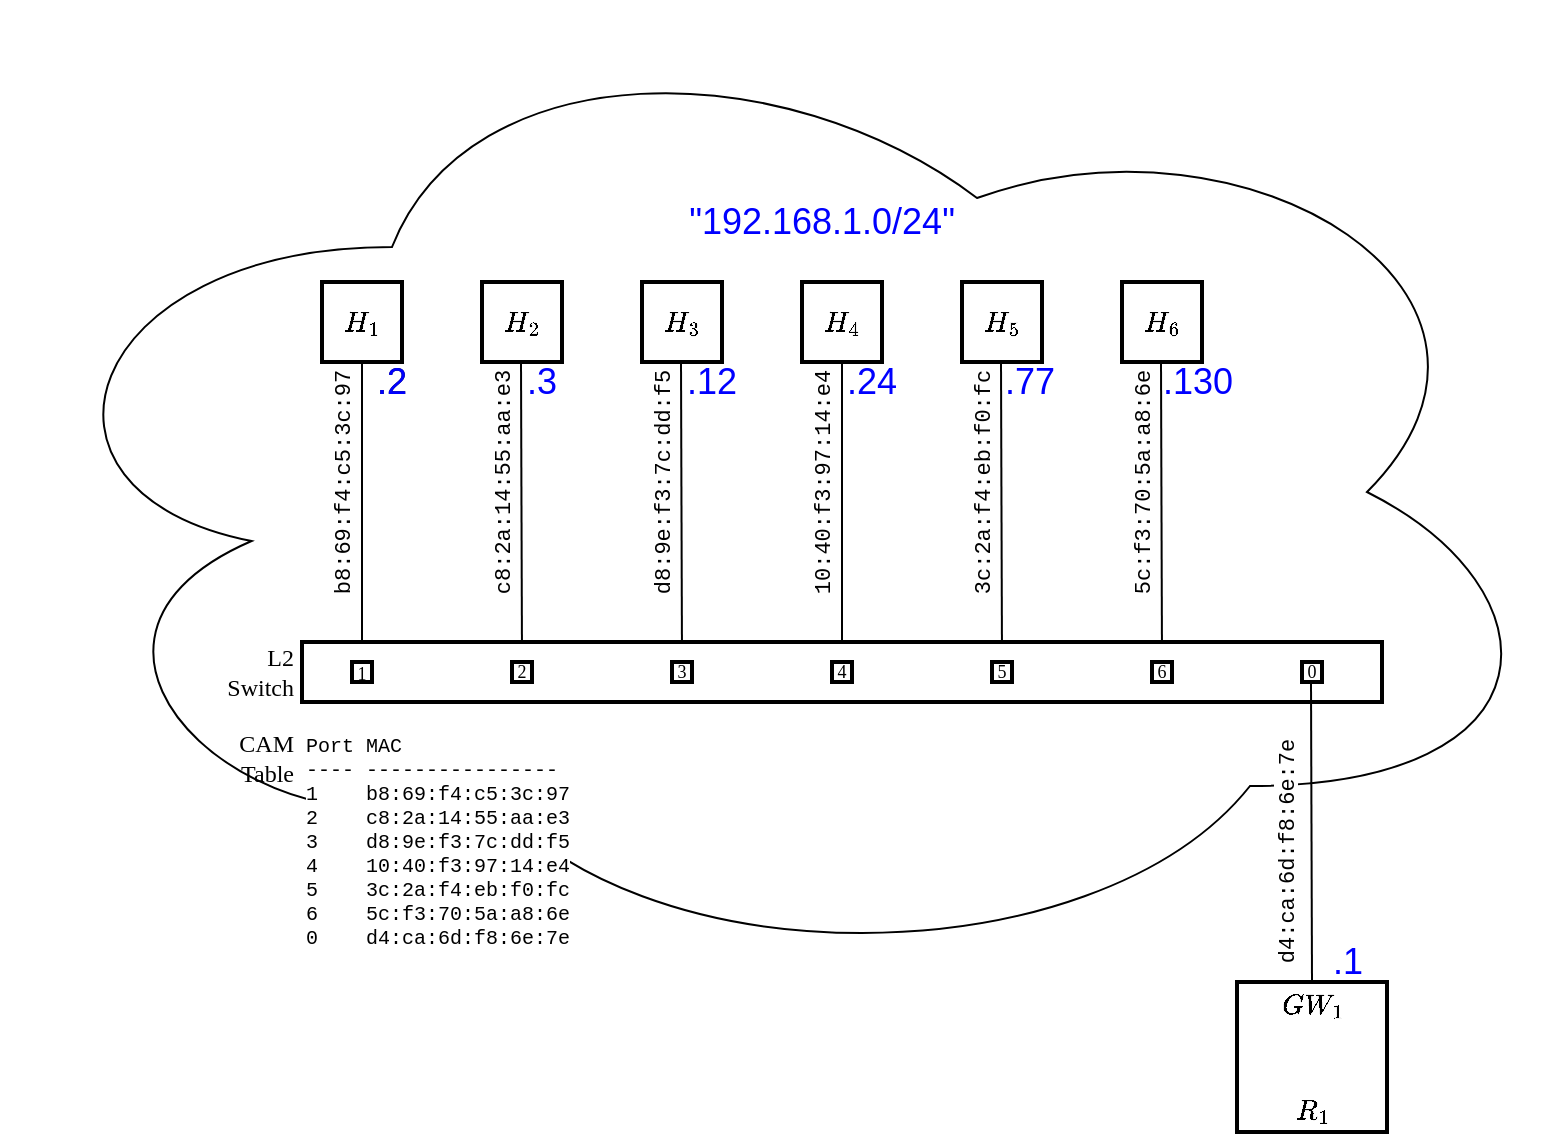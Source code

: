<mxfile version="13.7.3" type="device"><diagram id="4Zgy66-phFbGBRuDP2bV" name="Seite-1"><mxGraphModel dx="1609" dy="1749" grid="1" gridSize="10" guides="1" tooltips="1" connect="1" arrows="1" fold="1" page="1" pageScale="1" pageWidth="827" pageHeight="1169" math="1" shadow="0"><root><mxCell id="0"/><mxCell id="1" parent="0"/><mxCell id="4JRdJIL90GYZWCYnQ1n2-1" value="" style="ellipse;shape=cloud;whiteSpace=wrap;html=1;" vertex="1" parent="1"><mxGeometry x="-80" y="-100" width="780" height="490" as="geometry"/></mxCell><mxCell id="HDMQ9oWZRbvWbr3XCpym-1" value="$$H_1$$" style="whiteSpace=wrap;html=1;aspect=fixed;strokeWidth=2;" parent="1" vertex="1"><mxGeometry x="80" y="40" width="40" height="40" as="geometry"/></mxCell><mxCell id="HDMQ9oWZRbvWbr3XCpym-2" value="$$H_2$$" style="whiteSpace=wrap;html=1;aspect=fixed;strokeWidth=2;" parent="1" vertex="1"><mxGeometry x="160" y="40" width="40" height="40" as="geometry"/></mxCell><mxCell id="HDMQ9oWZRbvWbr3XCpym-3" value="$$H_3$$" style="whiteSpace=wrap;html=1;aspect=fixed;strokeWidth=2;" parent="1" vertex="1"><mxGeometry x="240" y="40" width="40" height="40" as="geometry"/></mxCell><mxCell id="HDMQ9oWZRbvWbr3XCpym-5" value="$$H_4$$" style="whiteSpace=wrap;html=1;aspect=fixed;strokeWidth=2;" parent="1" vertex="1"><mxGeometry x="320" y="40" width="40" height="40" as="geometry"/></mxCell><mxCell id="HDMQ9oWZRbvWbr3XCpym-6" value="$$H_5$$" style="whiteSpace=wrap;html=1;aspect=fixed;strokeWidth=2;" parent="1" vertex="1"><mxGeometry x="400" y="40" width="40" height="40" as="geometry"/></mxCell><mxCell id="HDMQ9oWZRbvWbr3XCpym-7" value="$$H_6$$" style="whiteSpace=wrap;html=1;aspect=fixed;strokeWidth=2;" parent="1" vertex="1"><mxGeometry x="480" y="40" width="40" height="40" as="geometry"/></mxCell><mxCell id="HDMQ9oWZRbvWbr3XCpym-10" value="" style="endArrow=none;html=1;strokeWidth=1;entryX=0.5;entryY=1;entryDx=0;entryDy=0;exitX=0.5;exitY=0;exitDx=0;exitDy=0;" parent="1" source="HDMQ9oWZRbvWbr3XCpym-28" target="HDMQ9oWZRbvWbr3XCpym-1" edge="1"><mxGeometry width="50" height="50" relative="1" as="geometry"><mxPoint x="100" y="120" as="sourcePoint"/><mxPoint x="100" y="80" as="targetPoint"/></mxGeometry></mxCell><mxCell id="HDMQ9oWZRbvWbr3XCpym-11" value="" style="endArrow=none;html=1;strokeWidth=1;entryX=0.5;entryY=1;entryDx=0;entryDy=0;exitX=0.5;exitY=0;exitDx=0;exitDy=0;" parent="1" source="HDMQ9oWZRbvWbr3XCpym-29" edge="1"><mxGeometry width="50" height="50" relative="1" as="geometry"><mxPoint x="180" y="120" as="sourcePoint"/><mxPoint x="179.5" y="80" as="targetPoint"/></mxGeometry></mxCell><mxCell id="HDMQ9oWZRbvWbr3XCpym-13" value="" style="endArrow=none;html=1;strokeWidth=1;entryX=0.5;entryY=1;entryDx=0;entryDy=0;exitX=0.5;exitY=0;exitDx=0;exitDy=0;" parent="1" source="HDMQ9oWZRbvWbr3XCpym-30" edge="1"><mxGeometry width="50" height="50" relative="1" as="geometry"><mxPoint x="260" y="120" as="sourcePoint"/><mxPoint x="259.5" y="80" as="targetPoint"/></mxGeometry></mxCell><mxCell id="HDMQ9oWZRbvWbr3XCpym-14" value="" style="endArrow=none;html=1;strokeWidth=1;entryX=0.5;entryY=1;entryDx=0;entryDy=0;exitX=0.5;exitY=0;exitDx=0;exitDy=0;" parent="1" source="HDMQ9oWZRbvWbr3XCpym-33" edge="1"><mxGeometry width="50" height="50" relative="1" as="geometry"><mxPoint x="340.5" y="120" as="sourcePoint"/><mxPoint x="340" y="80" as="targetPoint"/></mxGeometry></mxCell><mxCell id="HDMQ9oWZRbvWbr3XCpym-15" value="" style="endArrow=none;html=1;strokeWidth=1;entryX=0.5;entryY=1;entryDx=0;entryDy=0;exitX=0.5;exitY=0;exitDx=0;exitDy=0;" parent="1" source="HDMQ9oWZRbvWbr3XCpym-36" edge="1"><mxGeometry width="50" height="50" relative="1" as="geometry"><mxPoint x="420" y="120" as="sourcePoint"/><mxPoint x="419.5" y="80" as="targetPoint"/></mxGeometry></mxCell><mxCell id="HDMQ9oWZRbvWbr3XCpym-16" value="" style="endArrow=none;html=1;strokeWidth=1;entryX=0.5;entryY=1;entryDx=0;entryDy=0;exitX=0.5;exitY=0;exitDx=0;exitDy=0;" parent="1" source="HDMQ9oWZRbvWbr3XCpym-37" edge="1"><mxGeometry width="50" height="50" relative="1" as="geometry"><mxPoint x="500" y="120" as="sourcePoint"/><mxPoint x="499.5" y="80" as="targetPoint"/></mxGeometry></mxCell><mxCell id="HDMQ9oWZRbvWbr3XCpym-21" value="&lt;p class=&quot;p1&quot; style=&quot;margin: 0px ; font-stretch: normal ; line-height: normal ; font-size: 11px&quot;&gt;&lt;span class=&quot;s1&quot; style=&quot;background-color: rgb(255 , 255 , 255)&quot;&gt;&lt;font face=&quot;Courier New&quot;&gt;b8:69:f4:c5:3c:97&lt;/font&gt;&lt;/span&gt;&lt;/p&gt;" style="text;html=1;strokeColor=none;fillColor=none;align=center;verticalAlign=middle;whiteSpace=wrap;rounded=0;rotation=-90;" parent="1" vertex="1"><mxGeometry x="70" y="130" width="40" height="20" as="geometry"/></mxCell><mxCell id="HDMQ9oWZRbvWbr3XCpym-22" value="&lt;p class=&quot;p1&quot; style=&quot;margin: 0px ; font-stretch: normal ; line-height: normal ; font-size: 11px&quot;&gt;&lt;span class=&quot;s1&quot; style=&quot;background-color: rgb(255 , 255 , 255)&quot;&gt;&lt;font face=&quot;Courier New&quot;&gt;c8:2a:14:55:aa:e3&lt;/font&gt;&lt;/span&gt;&lt;/p&gt;" style="text;html=1;strokeColor=none;fillColor=none;align=center;verticalAlign=middle;whiteSpace=wrap;rounded=0;rotation=-90;" parent="1" vertex="1"><mxGeometry x="150" y="130" width="40" height="20" as="geometry"/></mxCell><mxCell id="HDMQ9oWZRbvWbr3XCpym-23" value="&lt;p class=&quot;p1&quot; style=&quot;margin: 0px ; font-stretch: normal ; line-height: normal ; font-size: 11px&quot;&gt;&lt;span class=&quot;s1&quot; style=&quot;background-color: rgb(255 , 255 , 255)&quot;&gt;&lt;font face=&quot;Courier New&quot;&gt;d8:9e:f3:7c:dd:f5&lt;/font&gt;&lt;/span&gt;&lt;/p&gt;" style="text;html=1;strokeColor=none;fillColor=none;align=center;verticalAlign=middle;whiteSpace=wrap;rounded=0;rotation=-90;" parent="1" vertex="1"><mxGeometry x="230" y="130" width="40" height="20" as="geometry"/></mxCell><mxCell id="HDMQ9oWZRbvWbr3XCpym-24" value="&lt;p class=&quot;p1&quot; style=&quot;margin: 0px ; font-stretch: normal ; line-height: normal ; font-size: 11px&quot;&gt;&lt;span class=&quot;s1&quot; style=&quot;background-color: rgb(255 , 255 , 255)&quot;&gt;&lt;font face=&quot;Courier New&quot;&gt;10:40:f3:97:14:e4&lt;/font&gt;&lt;/span&gt;&lt;/p&gt;" style="text;html=1;strokeColor=none;fillColor=none;align=center;verticalAlign=middle;whiteSpace=wrap;rounded=0;rotation=-90;" parent="1" vertex="1"><mxGeometry x="310" y="130" width="40" height="20" as="geometry"/></mxCell><mxCell id="HDMQ9oWZRbvWbr3XCpym-25" value="&lt;p class=&quot;p1&quot; style=&quot;margin: 0px ; font-stretch: normal ; line-height: normal ; font-size: 11px&quot;&gt;&lt;span class=&quot;s1&quot; style=&quot;background-color: rgb(255 , 255 , 255)&quot;&gt;&lt;font face=&quot;Courier New&quot;&gt;3c:2a:f4:eb:f0:fc&lt;/font&gt;&lt;/span&gt;&lt;/p&gt;" style="text;html=1;strokeColor=none;fillColor=none;align=center;verticalAlign=middle;whiteSpace=wrap;rounded=0;rotation=-90;" parent="1" vertex="1"><mxGeometry x="390" y="130" width="40" height="20" as="geometry"/></mxCell><mxCell id="HDMQ9oWZRbvWbr3XCpym-26" value="&lt;p class=&quot;p1&quot; style=&quot;margin: 0px ; font-stretch: normal ; line-height: normal ; font-size: 11px&quot;&gt;&lt;span style=&quot;font-family: &amp;#34;courier new&amp;#34; ; background-color: rgb(255 , 255 , 255)&quot;&gt;5c:f3:70:5a:a8:6e&lt;/span&gt;&lt;/p&gt;" style="text;html=1;strokeColor=none;fillColor=none;align=center;verticalAlign=middle;whiteSpace=wrap;rounded=0;rotation=-90;" parent="1" vertex="1"><mxGeometry x="470" y="130" width="40" height="20" as="geometry"/></mxCell><mxCell id="HDMQ9oWZRbvWbr3XCpym-40" value="&lt;font style=&quot;font-size: 10px&quot;&gt;&lt;font style=&quot;font-size: 10px&quot;&gt;Port MAC&lt;br&gt;---- ----------------&lt;br&gt;1&amp;nbsp; &amp;nbsp;&amp;nbsp;&lt;/font&gt;&lt;span style=&quot;text-align: center&quot;&gt;b8:69:f4:c5:3c:97&lt;/span&gt;&lt;font style=&quot;font-size: 10px&quot;&gt;&lt;br&gt;2&amp;nbsp; &amp;nbsp;&amp;nbsp;&lt;/font&gt;&lt;span style=&quot;text-align: center&quot;&gt;c8:2a:14:55:aa:e3&lt;/span&gt;&lt;font style=&quot;font-size: 10px&quot;&gt;&lt;br&gt;3&amp;nbsp; &amp;nbsp;&amp;nbsp;&lt;/font&gt;&lt;span style=&quot;text-align: center&quot;&gt;d8:9e:f3:7c:dd:f5&lt;/span&gt;&lt;font style=&quot;font-size: 10px&quot;&gt;&lt;br&gt;4&amp;nbsp; &amp;nbsp;&amp;nbsp;&lt;/font&gt;&lt;span style=&quot;text-align: center&quot;&gt;10:40:f3:97:14:e4&lt;/span&gt;&lt;font style=&quot;font-size: 10px&quot;&gt;&lt;br&gt;5&amp;nbsp; &amp;nbsp;&amp;nbsp;&lt;/font&gt;&lt;span style=&quot;text-align: center&quot;&gt;3c:2a:f4:eb:f0:fc&lt;/span&gt;&lt;font style=&quot;font-size: 10px&quot;&gt;&lt;br&gt;6&amp;nbsp; &amp;nbsp;&amp;nbsp;&lt;/font&gt;&lt;span style=&quot;text-align: center&quot;&gt;5c:f3:70:5a:a8:6e&lt;br&gt;&lt;/span&gt;&lt;font style=&quot;font-size: 10px&quot;&gt;0&amp;nbsp; &amp;nbsp;&amp;nbsp;&lt;/font&gt;&lt;span style=&quot;text-align: center&quot;&gt;d4:ca:6d:f8:6e:7e&lt;br&gt;&lt;/span&gt;&lt;/font&gt;" style="text;html=1;strokeColor=none;fillColor=none;align=left;verticalAlign=middle;whiteSpace=wrap;rounded=0;fontFamily=Courier New;fontSize=9;labelBackgroundColor=#ffffff;" parent="1" vertex="1"><mxGeometry x="70" y="310" width="270" height="20" as="geometry"/></mxCell><mxCell id="HDMQ9oWZRbvWbr3XCpym-51" value="CAM&lt;br&gt;Table" style="text;html=1;strokeColor=none;fillColor=none;align=right;verticalAlign=middle;whiteSpace=wrap;rounded=0;fontFamily=Verdana;fontSize=12;" parent="1" vertex="1"><mxGeometry x="28" y="268" width="40" height="20" as="geometry"/></mxCell><mxCell id="HDMQ9oWZRbvWbr3XCpym-27" value="" style="rounded=0;whiteSpace=wrap;html=1;strokeWidth=2;" parent="1" vertex="1"><mxGeometry x="70" y="220" width="540" height="30" as="geometry"/></mxCell><mxCell id="HDMQ9oWZRbvWbr3XCpym-28" value="&lt;font style=&quot;font-size: 9px&quot; face=&quot;Verdana&quot;&gt;1&lt;/font&gt;" style="whiteSpace=wrap;html=1;aspect=fixed;strokeWidth=2;" parent="1" vertex="1"><mxGeometry x="95" y="230" width="10" height="10" as="geometry"/></mxCell><mxCell id="HDMQ9oWZRbvWbr3XCpym-29" value="2" style="whiteSpace=wrap;html=1;aspect=fixed;strokeWidth=2;fontFamily=Verdana;fontSize=9;" parent="1" vertex="1"><mxGeometry x="175" y="230" width="10" height="10" as="geometry"/></mxCell><mxCell id="HDMQ9oWZRbvWbr3XCpym-30" value="3" style="whiteSpace=wrap;html=1;aspect=fixed;strokeWidth=2;fontFamily=Verdana;fontSize=9;" parent="1" vertex="1"><mxGeometry x="255" y="230" width="10" height="10" as="geometry"/></mxCell><mxCell id="HDMQ9oWZRbvWbr3XCpym-33" value="4" style="whiteSpace=wrap;html=1;aspect=fixed;strokeWidth=2;fontFamily=Verdana;fontSize=9;" parent="1" vertex="1"><mxGeometry x="335" y="230" width="10" height="10" as="geometry"/></mxCell><mxCell id="HDMQ9oWZRbvWbr3XCpym-36" value="5" style="whiteSpace=wrap;html=1;aspect=fixed;strokeWidth=2;fontFamily=Verdana;fontSize=9;" parent="1" vertex="1"><mxGeometry x="415" y="230" width="10" height="10" as="geometry"/></mxCell><mxCell id="HDMQ9oWZRbvWbr3XCpym-37" value="6" style="whiteSpace=wrap;html=1;aspect=fixed;strokeWidth=2;fontFamily=Verdana;fontSize=9;" parent="1" vertex="1"><mxGeometry x="495" y="230" width="10" height="10" as="geometry"/></mxCell><mxCell id="HDMQ9oWZRbvWbr3XCpym-38" value="&lt;font face=&quot;Verdana&quot;&gt;L2&lt;br&gt;&lt;div style=&quot;&quot;&gt;&lt;span&gt;Switch&lt;/span&gt;&lt;/div&gt;&lt;/font&gt;" style="text;html=1;strokeColor=none;fillColor=none;align=right;verticalAlign=middle;whiteSpace=wrap;rounded=0;" parent="1" vertex="1"><mxGeometry x="28" y="225" width="40" height="20" as="geometry"/></mxCell><mxCell id="HDMQ9oWZRbvWbr3XCpym-53" value="0" style="whiteSpace=wrap;html=1;aspect=fixed;strokeWidth=2;fontFamily=Verdana;fontSize=9;" parent="1" vertex="1"><mxGeometry x="570" y="230" width="10" height="10" as="geometry"/></mxCell><mxCell id="HDMQ9oWZRbvWbr3XCpym-54" value="$$GW_1$$&lt;br&gt;$$R_1$$" style="whiteSpace=wrap;html=1;aspect=fixed;strokeWidth=2;" parent="1" vertex="1"><mxGeometry x="537.5" y="390" width="75" height="75" as="geometry"/></mxCell><mxCell id="HDMQ9oWZRbvWbr3XCpym-55" value="" style="endArrow=none;html=1;strokeWidth=1;entryX=0.5;entryY=1;entryDx=0;entryDy=0;exitX=0.5;exitY=0;exitDx=0;exitDy=0;" parent="1" edge="1"><mxGeometry width="50" height="50" relative="1" as="geometry"><mxPoint x="575" y="390" as="sourcePoint"/><mxPoint x="574.5" y="240" as="targetPoint"/></mxGeometry></mxCell><mxCell id="HDMQ9oWZRbvWbr3XCpym-56" value="&lt;p class=&quot;p1&quot; style=&quot;font-family: &amp;#34;helvetica&amp;#34; ; margin: 0px ; font-stretch: normal ; line-height: normal ; font-size: 11px&quot;&gt;&lt;span class=&quot;s1&quot; style=&quot;background-color: rgb(255 , 255 , 255)&quot;&gt;&lt;font face=&quot;Courier New&quot;&gt;d4:ca:6d:f8:6e:7e&lt;/font&gt;&lt;/span&gt;&lt;/p&gt;&lt;div&gt;&lt;span class=&quot;s1&quot; style=&quot;background-color: rgb(255 , 255 , 255)&quot;&gt;&lt;font face=&quot;Courier New&quot;&gt;&lt;br&gt;&lt;/font&gt;&lt;/span&gt;&lt;/div&gt;" style="text;html=1;align=center;verticalAlign=middle;resizable=0;points=[];autosize=1;fontSize=12;fontFamily=Verdana;rotation=-90;" parent="1" vertex="1"><mxGeometry x="505" y="310" width="130" height="30" as="geometry"/></mxCell><mxCell id="4JRdJIL90GYZWCYnQ1n2-2" value="&quot;192.168.1.0/24&quot;" style="text;html=1;strokeColor=none;fillColor=none;align=center;verticalAlign=middle;whiteSpace=wrap;rounded=0;fontSize=18;fontColor=#0000FF;" vertex="1" parent="1"><mxGeometry x="310" width="40" height="20" as="geometry"/></mxCell><mxCell id="4JRdJIL90GYZWCYnQ1n2-3" value=".2" style="text;html=1;strokeColor=none;fillColor=none;align=center;verticalAlign=middle;whiteSpace=wrap;rounded=0;fontSize=18;" vertex="1" parent="1"><mxGeometry x="95" y="80" width="40" height="20" as="geometry"/></mxCell><mxCell id="4JRdJIL90GYZWCYnQ1n2-4" value=".2" style="text;html=1;strokeColor=none;fillColor=none;align=center;verticalAlign=middle;whiteSpace=wrap;rounded=0;fontSize=18;fontColor=#0000FF;" vertex="1" parent="1"><mxGeometry x="95" y="80" width="40" height="20" as="geometry"/></mxCell><mxCell id="4JRdJIL90GYZWCYnQ1n2-6" value=".3" style="text;html=1;strokeColor=none;fillColor=none;align=center;verticalAlign=middle;whiteSpace=wrap;rounded=0;fontSize=18;fontColor=#0000FF;" vertex="1" parent="1"><mxGeometry x="170" y="80" width="40" height="20" as="geometry"/></mxCell><mxCell id="4JRdJIL90GYZWCYnQ1n2-8" value=".12" style="text;html=1;strokeColor=none;fillColor=none;align=center;verticalAlign=middle;whiteSpace=wrap;rounded=0;fontSize=18;fontColor=#0000FF;" vertex="1" parent="1"><mxGeometry x="255" y="80" width="40" height="20" as="geometry"/></mxCell><mxCell id="4JRdJIL90GYZWCYnQ1n2-9" value=".24" style="text;html=1;strokeColor=none;fillColor=none;align=center;verticalAlign=middle;whiteSpace=wrap;rounded=0;fontSize=18;fontColor=#0000FF;" vertex="1" parent="1"><mxGeometry x="335" y="80" width="40" height="20" as="geometry"/></mxCell><mxCell id="4JRdJIL90GYZWCYnQ1n2-10" value=".77" style="text;html=1;strokeColor=none;fillColor=none;align=center;verticalAlign=middle;whiteSpace=wrap;rounded=0;fontSize=18;fontColor=#0000FF;" vertex="1" parent="1"><mxGeometry x="413.5" y="80" width="40" height="20" as="geometry"/></mxCell><mxCell id="4JRdJIL90GYZWCYnQ1n2-11" value=".130" style="text;html=1;strokeColor=none;fillColor=none;align=center;verticalAlign=middle;whiteSpace=wrap;rounded=0;fontSize=18;fontColor=#0000FF;" vertex="1" parent="1"><mxGeometry x="497.5" y="80" width="40" height="20" as="geometry"/></mxCell><mxCell id="4JRdJIL90GYZWCYnQ1n2-12" value=".1" style="text;html=1;strokeColor=none;fillColor=none;align=center;verticalAlign=middle;whiteSpace=wrap;rounded=0;fontSize=18;fontColor=#0000FF;" vertex="1" parent="1"><mxGeometry x="572.5" y="370" width="40" height="20" as="geometry"/></mxCell></root></mxGraphModel></diagram></mxfile>